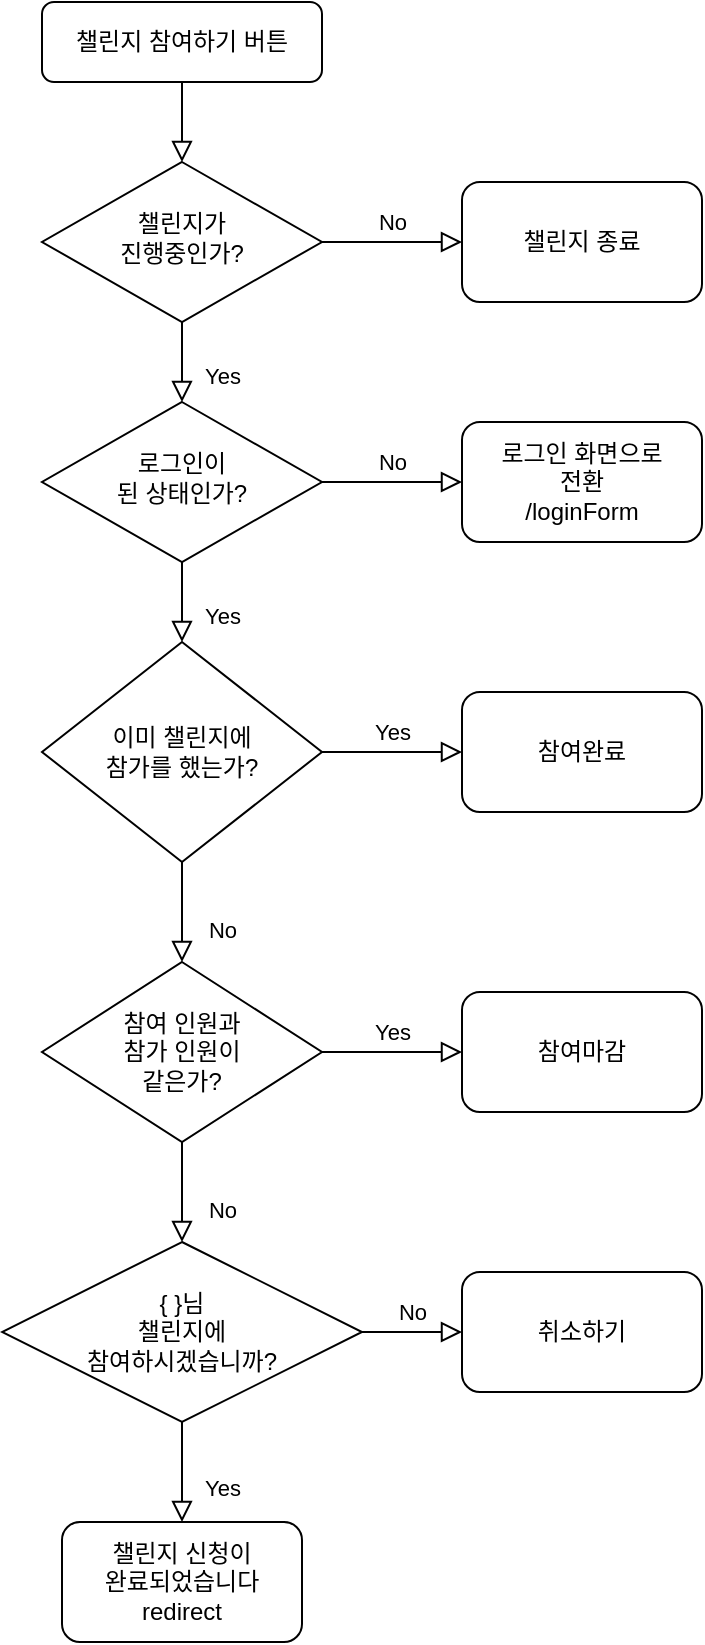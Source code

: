 <mxfile version="22.1.12" type="github" pages="5">
  <diagram id="C5RBs43oDa-KdzZeNtuy" name="chg_join">
    <mxGraphModel dx="698" dy="772" grid="1" gridSize="10" guides="1" tooltips="1" connect="1" arrows="1" fold="1" page="1" pageScale="1" pageWidth="827" pageHeight="1169" math="0" shadow="0">
      <root>
        <mxCell id="WIyWlLk6GJQsqaUBKTNV-0" />
        <mxCell id="WIyWlLk6GJQsqaUBKTNV-1" parent="WIyWlLk6GJQsqaUBKTNV-0" />
        <mxCell id="WIyWlLk6GJQsqaUBKTNV-3" value="챌린지 참여하기 버튼" style="rounded=1;whiteSpace=wrap;html=1;fontSize=12;glass=0;strokeWidth=1;shadow=0;" parent="WIyWlLk6GJQsqaUBKTNV-1" vertex="1">
          <mxGeometry x="30" y="10" width="140" height="40" as="geometry" />
        </mxCell>
        <mxCell id="WIyWlLk6GJQsqaUBKTNV-8" value="Yes" style="rounded=0;html=1;jettySize=auto;orthogonalLoop=1;fontSize=11;endArrow=block;endFill=0;endSize=8;strokeWidth=1;shadow=0;labelBackgroundColor=none;edgeStyle=orthogonalEdgeStyle;entryX=0.5;entryY=0;entryDx=0;entryDy=0;" parent="WIyWlLk6GJQsqaUBKTNV-1" source="WIyWlLk6GJQsqaUBKTNV-10" target="vuwhMTFFF2uoq4JRRtlt-0" edge="1">
          <mxGeometry x="0.333" y="20" relative="1" as="geometry">
            <mxPoint as="offset" />
            <mxPoint x="100" y="350" as="targetPoint" />
          </mxGeometry>
        </mxCell>
        <mxCell id="WIyWlLk6GJQsqaUBKTNV-9" value="No" style="edgeStyle=orthogonalEdgeStyle;rounded=0;html=1;jettySize=auto;orthogonalLoop=1;fontSize=11;endArrow=block;endFill=0;endSize=8;strokeWidth=1;shadow=0;labelBackgroundColor=none;" parent="WIyWlLk6GJQsqaUBKTNV-1" source="WIyWlLk6GJQsqaUBKTNV-10" target="WIyWlLk6GJQsqaUBKTNV-12" edge="1">
          <mxGeometry y="10" relative="1" as="geometry">
            <mxPoint as="offset" />
          </mxGeometry>
        </mxCell>
        <mxCell id="WIyWlLk6GJQsqaUBKTNV-10" value="로그인이&lt;br&gt;된 상태인가?" style="rhombus;whiteSpace=wrap;html=1;shadow=0;fontFamily=Helvetica;fontSize=12;align=center;strokeWidth=1;spacing=6;spacingTop=-4;" parent="WIyWlLk6GJQsqaUBKTNV-1" vertex="1">
          <mxGeometry x="30" y="210" width="140" height="80" as="geometry" />
        </mxCell>
        <mxCell id="WIyWlLk6GJQsqaUBKTNV-12" value="로그인 화면으로&lt;br&gt;전환&lt;br&gt;/loginForm" style="rounded=1;whiteSpace=wrap;html=1;fontSize=12;glass=0;strokeWidth=1;shadow=0;" parent="WIyWlLk6GJQsqaUBKTNV-1" vertex="1">
          <mxGeometry x="240" y="220" width="120" height="60" as="geometry" />
        </mxCell>
        <mxCell id="vuwhMTFFF2uoq4JRRtlt-0" value="이미 챌린지에&lt;br&gt;참가를 했는가?" style="rhombus;whiteSpace=wrap;html=1;" parent="WIyWlLk6GJQsqaUBKTNV-1" vertex="1">
          <mxGeometry x="30" y="330" width="140" height="110" as="geometry" />
        </mxCell>
        <mxCell id="vuwhMTFFF2uoq4JRRtlt-1" value="Yes" style="edgeStyle=orthogonalEdgeStyle;rounded=0;html=1;jettySize=auto;orthogonalLoop=1;fontSize=11;endArrow=block;endFill=0;endSize=8;strokeWidth=1;shadow=0;labelBackgroundColor=none;exitX=1;exitY=0.5;exitDx=0;exitDy=0;" parent="WIyWlLk6GJQsqaUBKTNV-1" source="vuwhMTFFF2uoq4JRRtlt-0" target="vuwhMTFFF2uoq4JRRtlt-2" edge="1">
          <mxGeometry y="10" relative="1" as="geometry">
            <mxPoint as="offset" />
            <mxPoint x="210" y="385" as="sourcePoint" />
          </mxGeometry>
        </mxCell>
        <mxCell id="vuwhMTFFF2uoq4JRRtlt-2" value="참여완료" style="rounded=1;whiteSpace=wrap;html=1;fontSize=12;glass=0;strokeWidth=1;shadow=0;" parent="WIyWlLk6GJQsqaUBKTNV-1" vertex="1">
          <mxGeometry x="240" y="355" width="120" height="60" as="geometry" />
        </mxCell>
        <mxCell id="vuwhMTFFF2uoq4JRRtlt-3" value="참여 인원과&lt;br&gt;참가 인원이&lt;br&gt;같은가?" style="rhombus;whiteSpace=wrap;html=1;" parent="WIyWlLk6GJQsqaUBKTNV-1" vertex="1">
          <mxGeometry x="30" y="490" width="140" height="90" as="geometry" />
        </mxCell>
        <mxCell id="vuwhMTFFF2uoq4JRRtlt-4" value="No" style="rounded=0;html=1;jettySize=auto;orthogonalLoop=1;fontSize=11;endArrow=block;endFill=0;endSize=8;strokeWidth=1;shadow=0;labelBackgroundColor=none;edgeStyle=orthogonalEdgeStyle;exitX=0.5;exitY=1;exitDx=0;exitDy=0;entryX=0.5;entryY=0;entryDx=0;entryDy=0;" parent="WIyWlLk6GJQsqaUBKTNV-1" source="vuwhMTFFF2uoq4JRRtlt-0" target="vuwhMTFFF2uoq4JRRtlt-3" edge="1">
          <mxGeometry x="0.333" y="20" relative="1" as="geometry">
            <mxPoint as="offset" />
            <mxPoint x="169.52" y="420" as="sourcePoint" />
            <mxPoint x="130" y="480" as="targetPoint" />
          </mxGeometry>
        </mxCell>
        <mxCell id="vuwhMTFFF2uoq4JRRtlt-5" value="Yes" style="edgeStyle=orthogonalEdgeStyle;rounded=0;html=1;jettySize=auto;orthogonalLoop=1;fontSize=11;endArrow=block;endFill=0;endSize=8;strokeWidth=1;shadow=0;labelBackgroundColor=none;exitX=1;exitY=0.5;exitDx=0;exitDy=0;" parent="WIyWlLk6GJQsqaUBKTNV-1" source="vuwhMTFFF2uoq4JRRtlt-3" target="vuwhMTFFF2uoq4JRRtlt-6" edge="1">
          <mxGeometry y="10" relative="1" as="geometry">
            <mxPoint as="offset" />
            <mxPoint x="210" y="535" as="sourcePoint" />
          </mxGeometry>
        </mxCell>
        <mxCell id="vuwhMTFFF2uoq4JRRtlt-6" value="참여마감" style="rounded=1;whiteSpace=wrap;html=1;fontSize=12;glass=0;strokeWidth=1;shadow=0;" parent="WIyWlLk6GJQsqaUBKTNV-1" vertex="1">
          <mxGeometry x="240" y="505" width="120" height="60" as="geometry" />
        </mxCell>
        <mxCell id="vuwhMTFFF2uoq4JRRtlt-7" value="No" style="rounded=0;html=1;jettySize=auto;orthogonalLoop=1;fontSize=11;endArrow=block;endFill=0;endSize=8;strokeWidth=1;shadow=0;labelBackgroundColor=none;edgeStyle=orthogonalEdgeStyle;exitX=0.5;exitY=1;exitDx=0;exitDy=0;entryX=0.5;entryY=0;entryDx=0;entryDy=0;" parent="WIyWlLk6GJQsqaUBKTNV-1" source="vuwhMTFFF2uoq4JRRtlt-3" target="vuwhMTFFF2uoq4JRRtlt-8" edge="1">
          <mxGeometry x="0.333" y="20" relative="1" as="geometry">
            <mxPoint as="offset" />
            <mxPoint x="100" y="580" as="sourcePoint" />
            <mxPoint x="130" y="620" as="targetPoint" />
          </mxGeometry>
        </mxCell>
        <mxCell id="vuwhMTFFF2uoq4JRRtlt-8" value="{ }님&lt;br&gt;챌린지에 &lt;br&gt;참여하시겠습니까?" style="rhombus;whiteSpace=wrap;html=1;" parent="WIyWlLk6GJQsqaUBKTNV-1" vertex="1">
          <mxGeometry x="10" y="630" width="180" height="90" as="geometry" />
        </mxCell>
        <mxCell id="vuwhMTFFF2uoq4JRRtlt-10" value="No" style="edgeStyle=orthogonalEdgeStyle;rounded=0;html=1;jettySize=auto;orthogonalLoop=1;fontSize=11;endArrow=block;endFill=0;endSize=8;strokeWidth=1;shadow=0;labelBackgroundColor=none;exitX=1;exitY=0.5;exitDx=0;exitDy=0;" parent="WIyWlLk6GJQsqaUBKTNV-1" source="vuwhMTFFF2uoq4JRRtlt-8" target="vuwhMTFFF2uoq4JRRtlt-11" edge="1">
          <mxGeometry y="10" relative="1" as="geometry">
            <mxPoint as="offset" />
            <mxPoint x="190" y="675" as="sourcePoint" />
          </mxGeometry>
        </mxCell>
        <mxCell id="vuwhMTFFF2uoq4JRRtlt-11" value="취소하기" style="rounded=1;whiteSpace=wrap;html=1;fontSize=12;glass=0;strokeWidth=1;shadow=0;" parent="WIyWlLk6GJQsqaUBKTNV-1" vertex="1">
          <mxGeometry x="240" y="645" width="120" height="60" as="geometry" />
        </mxCell>
        <mxCell id="vuwhMTFFF2uoq4JRRtlt-14" value="Yes" style="rounded=0;html=1;jettySize=auto;orthogonalLoop=1;fontSize=11;endArrow=block;endFill=0;endSize=8;strokeWidth=1;shadow=0;labelBackgroundColor=none;edgeStyle=orthogonalEdgeStyle;exitX=0.5;exitY=1;exitDx=0;exitDy=0;entryX=0.5;entryY=0;entryDx=0;entryDy=0;" parent="WIyWlLk6GJQsqaUBKTNV-1" source="vuwhMTFFF2uoq4JRRtlt-8" edge="1">
          <mxGeometry x="0.333" y="20" relative="1" as="geometry">
            <mxPoint as="offset" />
            <mxPoint x="100" y="720" as="sourcePoint" />
            <mxPoint x="100" y="770" as="targetPoint" />
          </mxGeometry>
        </mxCell>
        <mxCell id="vuwhMTFFF2uoq4JRRtlt-18" value="챌린지 신청이&lt;br&gt;완료되었습니다&lt;br&gt;redirect" style="rounded=1;whiteSpace=wrap;html=1;fontSize=12;glass=0;strokeWidth=1;shadow=0;" parent="WIyWlLk6GJQsqaUBKTNV-1" vertex="1">
          <mxGeometry x="40" y="770" width="120" height="60" as="geometry" />
        </mxCell>
        <mxCell id="S38nC0Vbi5z_dns6dbNj-0" value="" style="rounded=0;html=1;jettySize=auto;orthogonalLoop=1;fontSize=11;endArrow=block;endFill=0;endSize=8;strokeWidth=1;shadow=0;labelBackgroundColor=none;edgeStyle=orthogonalEdgeStyle;exitX=0.5;exitY=1;exitDx=0;exitDy=0;" parent="WIyWlLk6GJQsqaUBKTNV-1" source="WIyWlLk6GJQsqaUBKTNV-3" target="S38nC0Vbi5z_dns6dbNj-2" edge="1">
          <mxGeometry y="20" relative="1" as="geometry">
            <mxPoint as="offset" />
            <mxPoint x="100" y="60" as="sourcePoint" />
          </mxGeometry>
        </mxCell>
        <mxCell id="S38nC0Vbi5z_dns6dbNj-1" value="No" style="edgeStyle=orthogonalEdgeStyle;rounded=0;html=1;jettySize=auto;orthogonalLoop=1;fontSize=11;endArrow=block;endFill=0;endSize=8;strokeWidth=1;shadow=0;labelBackgroundColor=none;" parent="WIyWlLk6GJQsqaUBKTNV-1" source="S38nC0Vbi5z_dns6dbNj-2" target="S38nC0Vbi5z_dns6dbNj-3" edge="1">
          <mxGeometry y="10" relative="1" as="geometry">
            <mxPoint as="offset" />
          </mxGeometry>
        </mxCell>
        <mxCell id="S38nC0Vbi5z_dns6dbNj-2" value="챌린지가&lt;br&gt;진행중인가?" style="rhombus;whiteSpace=wrap;html=1;shadow=0;fontFamily=Helvetica;fontSize=12;align=center;strokeWidth=1;spacing=6;spacingTop=-4;" parent="WIyWlLk6GJQsqaUBKTNV-1" vertex="1">
          <mxGeometry x="30" y="90" width="140" height="80" as="geometry" />
        </mxCell>
        <mxCell id="S38nC0Vbi5z_dns6dbNj-3" value="챌린지 종료" style="rounded=1;whiteSpace=wrap;html=1;fontSize=12;glass=0;strokeWidth=1;shadow=0;" parent="WIyWlLk6GJQsqaUBKTNV-1" vertex="1">
          <mxGeometry x="240" y="100" width="120" height="60" as="geometry" />
        </mxCell>
        <mxCell id="S38nC0Vbi5z_dns6dbNj-8" value="Yes" style="rounded=0;html=1;jettySize=auto;orthogonalLoop=1;fontSize=11;endArrow=block;endFill=0;endSize=8;strokeWidth=1;shadow=0;labelBackgroundColor=none;edgeStyle=orthogonalEdgeStyle;entryX=0.5;entryY=0;entryDx=0;entryDy=0;exitX=0.5;exitY=1;exitDx=0;exitDy=0;" parent="WIyWlLk6GJQsqaUBKTNV-1" source="S38nC0Vbi5z_dns6dbNj-2" target="WIyWlLk6GJQsqaUBKTNV-10" edge="1">
          <mxGeometry x="0.333" y="20" relative="1" as="geometry">
            <mxPoint as="offset" />
            <mxPoint x="140" y="210" as="targetPoint" />
            <mxPoint x="140" y="170" as="sourcePoint" />
          </mxGeometry>
        </mxCell>
      </root>
    </mxGraphModel>
  </diagram>
  <diagram id="MYv2Npn0PD4G_FqVCndk" name="chg_pick">
    <mxGraphModel dx="712" dy="786" grid="1" gridSize="10" guides="1" tooltips="1" connect="1" arrows="1" fold="1" page="1" pageScale="1" pageWidth="827" pageHeight="1169" math="0" shadow="0">
      <root>
        <mxCell id="0" />
        <mxCell id="1" parent="0" />
        <mxCell id="czdfkEhKWuVoi-PsAcB1-1" value="찜하기 버튼" style="rounded=1;whiteSpace=wrap;html=1;" parent="1" vertex="1">
          <mxGeometry x="40" y="20" width="120" height="60" as="geometry" />
        </mxCell>
        <mxCell id="czdfkEhKWuVoi-PsAcB1-2" value="" style="rounded=0;html=1;jettySize=auto;orthogonalLoop=1;fontSize=11;endArrow=block;endFill=0;endSize=8;strokeWidth=1;shadow=0;labelBackgroundColor=none;edgeStyle=orthogonalEdgeStyle;exitX=0.5;exitY=1;exitDx=0;exitDy=0;" parent="1" source="czdfkEhKWuVoi-PsAcB1-1" target="czdfkEhKWuVoi-PsAcB1-4" edge="1">
          <mxGeometry y="20" relative="1" as="geometry">
            <mxPoint as="offset" />
            <mxPoint x="100" y="100" as="sourcePoint" />
          </mxGeometry>
        </mxCell>
        <mxCell id="czdfkEhKWuVoi-PsAcB1-3" value="No" style="edgeStyle=orthogonalEdgeStyle;rounded=0;html=1;jettySize=auto;orthogonalLoop=1;fontSize=11;endArrow=block;endFill=0;endSize=8;strokeWidth=1;shadow=0;labelBackgroundColor=none;" parent="1" source="czdfkEhKWuVoi-PsAcB1-4" target="czdfkEhKWuVoi-PsAcB1-5" edge="1">
          <mxGeometry y="10" relative="1" as="geometry">
            <mxPoint as="offset" />
          </mxGeometry>
        </mxCell>
        <mxCell id="czdfkEhKWuVoi-PsAcB1-4" value="로그인이&lt;br&gt;된 상태인가?" style="rhombus;whiteSpace=wrap;html=1;shadow=0;fontFamily=Helvetica;fontSize=12;align=center;strokeWidth=1;spacing=6;spacingTop=-4;" parent="1" vertex="1">
          <mxGeometry x="30" y="120" width="140" height="80" as="geometry" />
        </mxCell>
        <mxCell id="czdfkEhKWuVoi-PsAcB1-5" value="로그인 화면으로&lt;br&gt;전환&lt;br&gt;/loginForm" style="rounded=1;whiteSpace=wrap;html=1;fontSize=12;glass=0;strokeWidth=1;shadow=0;" parent="1" vertex="1">
          <mxGeometry x="224" y="130" width="120" height="60" as="geometry" />
        </mxCell>
        <mxCell id="czdfkEhKWuVoi-PsAcB1-10" value="찜하기 이력이&lt;br&gt;있는가?" style="rhombus;whiteSpace=wrap;html=1;shadow=0;fontFamily=Helvetica;fontSize=12;align=center;strokeWidth=1;spacing=6;spacingTop=-4;" parent="1" vertex="1">
          <mxGeometry x="30" y="240" width="140" height="80" as="geometry" />
        </mxCell>
        <mxCell id="czdfkEhKWuVoi-PsAcB1-11" value="No" style="rounded=0;html=1;jettySize=auto;orthogonalLoop=1;fontSize=11;endArrow=block;endFill=0;endSize=8;strokeWidth=1;shadow=0;labelBackgroundColor=none;edgeStyle=orthogonalEdgeStyle;entryX=0.5;entryY=0;entryDx=0;entryDy=0;exitX=0.5;exitY=1;exitDx=0;exitDy=0;" parent="1" target="czdfkEhKWuVoi-PsAcB1-10" edge="1">
          <mxGeometry x="0.333" y="20" relative="1" as="geometry">
            <mxPoint as="offset" />
            <mxPoint x="99.77" y="240" as="targetPoint" />
            <mxPoint x="100" y="200" as="sourcePoint" />
          </mxGeometry>
        </mxCell>
        <mxCell id="czdfkEhKWuVoi-PsAcB1-12" value="Yes" style="edgeStyle=orthogonalEdgeStyle;rounded=0;html=1;jettySize=auto;orthogonalLoop=1;fontSize=11;endArrow=block;endFill=0;endSize=8;strokeWidth=1;shadow=0;labelBackgroundColor=none;exitX=1;exitY=0.5;exitDx=0;exitDy=0;entryX=0;entryY=0.5;entryDx=0;entryDy=0;" parent="1" source="czdfkEhKWuVoi-PsAcB1-10" target="czdfkEhKWuVoi-PsAcB1-14" edge="1">
          <mxGeometry y="10" relative="1" as="geometry">
            <mxPoint as="offset" />
            <mxPoint x="180" y="260" as="sourcePoint" />
            <mxPoint x="220" y="280" as="targetPoint" />
          </mxGeometry>
        </mxCell>
        <mxCell id="czdfkEhKWuVoi-PsAcB1-13" value="" style="edgeStyle=orthogonalEdgeStyle;rounded=0;html=1;jettySize=auto;orthogonalLoop=1;fontSize=11;endArrow=block;endFill=0;endSize=8;strokeWidth=1;shadow=0;labelBackgroundColor=none;exitX=1;exitY=0.5;exitDx=0;exitDy=0;entryX=0;entryY=0.5;entryDx=0;entryDy=0;" parent="1" source="czdfkEhKWuVoi-PsAcB1-14" target="czdfkEhKWuVoi-PsAcB1-15" edge="1">
          <mxGeometry y="10" relative="1" as="geometry">
            <mxPoint as="offset" />
            <mxPoint x="360" y="280" as="sourcePoint" />
            <mxPoint x="370" y="310" as="targetPoint" />
          </mxGeometry>
        </mxCell>
        <mxCell id="czdfkEhKWuVoi-PsAcB1-14" value="찜하기 취소" style="rounded=1;whiteSpace=wrap;html=1;fontSize=12;glass=0;strokeWidth=1;shadow=0;" parent="1" vertex="1">
          <mxGeometry x="224" y="250" width="120" height="60" as="geometry" />
        </mxCell>
        <mxCell id="czdfkEhKWuVoi-PsAcB1-15" value="btn-outline-dark" style="rounded=1;whiteSpace=wrap;html=1;fontSize=12;glass=0;strokeWidth=1;shadow=0;" parent="1" vertex="1">
          <mxGeometry x="400" y="250" width="120" height="60" as="geometry" />
        </mxCell>
        <mxCell id="czdfkEhKWuVoi-PsAcB1-16" value="No" style="rounded=0;html=1;jettySize=auto;orthogonalLoop=1;fontSize=11;endArrow=block;endFill=0;endSize=8;strokeWidth=1;shadow=0;labelBackgroundColor=none;edgeStyle=orthogonalEdgeStyle;entryX=0.5;entryY=0;entryDx=0;entryDy=0;exitX=0.5;exitY=1;exitDx=0;exitDy=0;" parent="1" source="czdfkEhKWuVoi-PsAcB1-10" edge="1">
          <mxGeometry x="0.333" y="20" relative="1" as="geometry">
            <mxPoint as="offset" />
            <mxPoint x="100" y="360" as="targetPoint" />
            <mxPoint x="80" y="330" as="sourcePoint" />
          </mxGeometry>
        </mxCell>
        <mxCell id="czdfkEhKWuVoi-PsAcB1-17" value="찜하기 등록" style="rounded=1;whiteSpace=wrap;html=1;fontSize=12;glass=0;strokeWidth=1;shadow=0;" parent="1" vertex="1">
          <mxGeometry x="40" y="360" width="120" height="60" as="geometry" />
        </mxCell>
        <mxCell id="czdfkEhKWuVoi-PsAcB1-18" value="" style="rounded=0;html=1;jettySize=auto;orthogonalLoop=1;fontSize=11;endArrow=block;endFill=0;endSize=8;strokeWidth=1;shadow=0;labelBackgroundColor=none;edgeStyle=orthogonalEdgeStyle;entryX=0.5;entryY=0;entryDx=0;entryDy=0;exitX=0.5;exitY=1;exitDx=0;exitDy=0;" parent="1" source="czdfkEhKWuVoi-PsAcB1-17" edge="1">
          <mxGeometry x="0.342" y="20" relative="1" as="geometry">
            <mxPoint as="offset" />
            <mxPoint x="100" y="460" as="targetPoint" />
            <mxPoint x="90" y="430" as="sourcePoint" />
          </mxGeometry>
        </mxCell>
        <mxCell id="czdfkEhKWuVoi-PsAcB1-19" value="&lt;pre style=&quot;box-sizing: border-box; font-family: var(--bs-font-monospace); font-size: 0.875em; direction: ltr; unicode-bidi: bidi-override; margin-top: 0.65rem; margin-bottom: 0.65rem; overflow: auto; padding: 0px; background-color: transparent; border: 0px; color: rgb(33, 37, 41); text-align: start;&quot; class=&quot;chroma&quot; tabindex=&quot;0&quot;&gt;&lt;code style=&quot;box-sizing: border-box; font-family: var(--bs-font-monospace); font-size: inherit; direction: ltr; unicode-bidi: bidi-override; overflow-wrap: normal; word-break: normal;&quot; data-lang=&quot;html&quot; class=&quot;language-html&quot;&gt;btn-dark&lt;/code&gt;&lt;/pre&gt;" style="rounded=1;whiteSpace=wrap;html=1;fontSize=12;glass=0;strokeWidth=1;shadow=0;" parent="1" vertex="1">
          <mxGeometry x="40" y="460" width="120" height="60" as="geometry" />
        </mxCell>
      </root>
    </mxGraphModel>
  </diagram>
  <diagram id="VA9xofnsht08dgtpcGKq" name="follow">
    <mxGraphModel dx="1660" dy="774" grid="1" gridSize="10" guides="1" tooltips="1" connect="1" arrows="1" fold="1" page="1" pageScale="1" pageWidth="827" pageHeight="1169" math="0" shadow="0">
      <root>
        <mxCell id="0" />
        <mxCell id="1" parent="0" />
        <mxCell id="lFOHaIZgNa26gFKQfTDG-1" value="팔로우 버튼" style="rounded=1;whiteSpace=wrap;html=1;" parent="1" vertex="1">
          <mxGeometry x="40" y="20" width="120" height="60" as="geometry" />
        </mxCell>
        <mxCell id="g8-kzpMb3t2HkS-5e6lQ-1" value="" style="rounded=0;html=1;jettySize=auto;orthogonalLoop=1;fontSize=11;endArrow=block;endFill=0;endSize=8;strokeWidth=1;shadow=0;labelBackgroundColor=none;edgeStyle=orthogonalEdgeStyle;exitX=0.5;exitY=1;exitDx=0;exitDy=0;" parent="1" source="lFOHaIZgNa26gFKQfTDG-1" target="g8-kzpMb3t2HkS-5e6lQ-3" edge="1">
          <mxGeometry y="20" relative="1" as="geometry">
            <mxPoint as="offset" />
            <mxPoint x="100" y="100" as="sourcePoint" />
          </mxGeometry>
        </mxCell>
        <mxCell id="g8-kzpMb3t2HkS-5e6lQ-2" value="No" style="edgeStyle=orthogonalEdgeStyle;rounded=0;html=1;jettySize=auto;orthogonalLoop=1;fontSize=11;endArrow=block;endFill=0;endSize=8;strokeWidth=1;shadow=0;labelBackgroundColor=none;" parent="1" source="g8-kzpMb3t2HkS-5e6lQ-3" target="g8-kzpMb3t2HkS-5e6lQ-4" edge="1">
          <mxGeometry y="10" relative="1" as="geometry">
            <mxPoint as="offset" />
          </mxGeometry>
        </mxCell>
        <mxCell id="g8-kzpMb3t2HkS-5e6lQ-3" value="로그인이&lt;br&gt;된 상태인가?" style="rhombus;whiteSpace=wrap;html=1;shadow=0;fontFamily=Helvetica;fontSize=12;align=center;strokeWidth=1;spacing=6;spacingTop=-4;" parent="1" vertex="1">
          <mxGeometry x="30" y="120" width="140" height="80" as="geometry" />
        </mxCell>
        <mxCell id="g8-kzpMb3t2HkS-5e6lQ-4" value="로그인 화면으로&lt;br&gt;전환&lt;br&gt;/loginForm" style="rounded=1;whiteSpace=wrap;html=1;fontSize=12;glass=0;strokeWidth=1;shadow=0;" parent="1" vertex="1">
          <mxGeometry x="224" y="130" width="120" height="60" as="geometry" />
        </mxCell>
        <mxCell id="gbJg4SNyb8r7ORdpJdAq-1" value="Yes" style="rounded=0;html=1;jettySize=auto;orthogonalLoop=1;fontSize=11;endArrow=block;endFill=0;endSize=8;strokeWidth=1;shadow=0;labelBackgroundColor=none;edgeStyle=orthogonalEdgeStyle;entryX=0.5;entryY=0;entryDx=0;entryDy=0;exitX=0.5;exitY=1;exitDx=0;exitDy=0;" parent="1" source="g8-kzpMb3t2HkS-5e6lQ-3" target="gbJg4SNyb8r7ORdpJdAq-2" edge="1">
          <mxGeometry x="0.333" y="20" relative="1" as="geometry">
            <mxPoint as="offset" />
            <mxPoint x="99.77" y="240" as="targetPoint" />
            <mxPoint x="50" y="211" as="sourcePoint" />
          </mxGeometry>
        </mxCell>
        <mxCell id="gbJg4SNyb8r7ORdpJdAq-2" value="자신의 계정인가?" style="rhombus;whiteSpace=wrap;html=1;shadow=0;fontFamily=Helvetica;fontSize=12;align=center;strokeWidth=1;spacing=6;spacingTop=-4;" parent="1" vertex="1">
          <mxGeometry x="30" y="240" width="140" height="80" as="geometry" />
        </mxCell>
        <mxCell id="gbJg4SNyb8r7ORdpJdAq-3" value="Yes" style="edgeStyle=orthogonalEdgeStyle;rounded=0;html=1;jettySize=auto;orthogonalLoop=1;fontSize=11;endArrow=block;endFill=0;endSize=8;strokeWidth=1;shadow=0;labelBackgroundColor=none;" parent="1" source="gbJg4SNyb8r7ORdpJdAq-2" target="gbJg4SNyb8r7ORdpJdAq-4" edge="1">
          <mxGeometry y="10" relative="1" as="geometry">
            <mxPoint as="offset" />
          </mxGeometry>
        </mxCell>
        <mxCell id="gbJg4SNyb8r7ORdpJdAq-4" value="팔로우 안 됨" style="rounded=1;whiteSpace=wrap;html=1;fontSize=12;glass=0;strokeWidth=1;shadow=0;" parent="1" vertex="1">
          <mxGeometry x="224" y="250" width="120" height="60" as="geometry" />
        </mxCell>
        <mxCell id="gbJg4SNyb8r7ORdpJdAq-5" value="팔로우 이력이&lt;br&gt;있는가?" style="rhombus;whiteSpace=wrap;html=1;shadow=0;fontFamily=Helvetica;fontSize=12;align=center;strokeWidth=1;spacing=6;spacingTop=-4;" parent="1" vertex="1">
          <mxGeometry x="30" y="360" width="140" height="80" as="geometry" />
        </mxCell>
        <mxCell id="gbJg4SNyb8r7ORdpJdAq-6" value="No" style="rounded=0;html=1;jettySize=auto;orthogonalLoop=1;fontSize=11;endArrow=block;endFill=0;endSize=8;strokeWidth=1;shadow=0;labelBackgroundColor=none;edgeStyle=orthogonalEdgeStyle;entryX=0.5;entryY=0;entryDx=0;entryDy=0;exitX=0.5;exitY=1;exitDx=0;exitDy=0;" parent="1" source="gbJg4SNyb8r7ORdpJdAq-2" target="gbJg4SNyb8r7ORdpJdAq-5" edge="1">
          <mxGeometry x="0.333" y="20" relative="1" as="geometry">
            <mxPoint as="offset" />
            <mxPoint x="99.77" y="360" as="targetPoint" />
            <mxPoint x="80" y="330" as="sourcePoint" />
          </mxGeometry>
        </mxCell>
        <mxCell id="gbJg4SNyb8r7ORdpJdAq-7" value="Yes" style="edgeStyle=orthogonalEdgeStyle;rounded=0;html=1;jettySize=auto;orthogonalLoop=1;fontSize=11;endArrow=block;endFill=0;endSize=8;strokeWidth=1;shadow=0;labelBackgroundColor=none;exitX=1;exitY=0.5;exitDx=0;exitDy=0;entryX=0;entryY=0.5;entryDx=0;entryDy=0;" parent="1" source="gbJg4SNyb8r7ORdpJdAq-5" target="gbJg4SNyb8r7ORdpJdAq-12" edge="1">
          <mxGeometry y="10" relative="1" as="geometry">
            <mxPoint as="offset" />
            <mxPoint x="180" y="380" as="sourcePoint" />
            <mxPoint x="220" y="400" as="targetPoint" />
          </mxGeometry>
        </mxCell>
        <mxCell id="gbJg4SNyb8r7ORdpJdAq-10" value="" style="edgeStyle=orthogonalEdgeStyle;rounded=0;html=1;jettySize=auto;orthogonalLoop=1;fontSize=11;endArrow=block;endFill=0;endSize=8;strokeWidth=1;shadow=0;labelBackgroundColor=none;exitX=1;exitY=0.5;exitDx=0;exitDy=0;entryX=0;entryY=0.5;entryDx=0;entryDy=0;" parent="1" source="gbJg4SNyb8r7ORdpJdAq-12" target="gbJg4SNyb8r7ORdpJdAq-13" edge="1">
          <mxGeometry y="10" relative="1" as="geometry">
            <mxPoint as="offset" />
            <mxPoint x="360" y="400" as="sourcePoint" />
            <mxPoint x="370" y="430" as="targetPoint" />
          </mxGeometry>
        </mxCell>
        <mxCell id="gbJg4SNyb8r7ORdpJdAq-12" value="팔로우 취소" style="rounded=1;whiteSpace=wrap;html=1;fontSize=12;glass=0;strokeWidth=1;shadow=0;" parent="1" vertex="1">
          <mxGeometry x="224" y="370" width="120" height="60" as="geometry" />
        </mxCell>
        <mxCell id="gbJg4SNyb8r7ORdpJdAq-13" value="btn-danger&lt;br&gt;&#39;팔로우&#39;" style="rounded=1;whiteSpace=wrap;html=1;fontSize=12;glass=0;strokeWidth=1;shadow=0;" parent="1" vertex="1">
          <mxGeometry x="400" y="370" width="120" height="60" as="geometry" />
        </mxCell>
        <mxCell id="gbJg4SNyb8r7ORdpJdAq-14" value="No" style="rounded=0;html=1;jettySize=auto;orthogonalLoop=1;fontSize=11;endArrow=block;endFill=0;endSize=8;strokeWidth=1;shadow=0;labelBackgroundColor=none;edgeStyle=orthogonalEdgeStyle;entryX=0.5;entryY=0;entryDx=0;entryDy=0;exitX=0.5;exitY=1;exitDx=0;exitDy=0;" parent="1" source="gbJg4SNyb8r7ORdpJdAq-5" edge="1">
          <mxGeometry x="0.333" y="20" relative="1" as="geometry">
            <mxPoint as="offset" />
            <mxPoint x="100" y="480" as="targetPoint" />
            <mxPoint x="80" y="450" as="sourcePoint" />
          </mxGeometry>
        </mxCell>
        <mxCell id="gbJg4SNyb8r7ORdpJdAq-15" value="팔로우 등록" style="rounded=1;whiteSpace=wrap;html=1;fontSize=12;glass=0;strokeWidth=1;shadow=0;" parent="1" vertex="1">
          <mxGeometry x="40" y="480" width="120" height="60" as="geometry" />
        </mxCell>
        <mxCell id="gbJg4SNyb8r7ORdpJdAq-16" value="" style="rounded=0;html=1;jettySize=auto;orthogonalLoop=1;fontSize=11;endArrow=block;endFill=0;endSize=8;strokeWidth=1;shadow=0;labelBackgroundColor=none;edgeStyle=orthogonalEdgeStyle;entryX=0.5;entryY=0;entryDx=0;entryDy=0;exitX=0.5;exitY=1;exitDx=0;exitDy=0;" parent="1" source="gbJg4SNyb8r7ORdpJdAq-15" edge="1">
          <mxGeometry x="0.342" y="20" relative="1" as="geometry">
            <mxPoint as="offset" />
            <mxPoint x="100" y="580" as="targetPoint" />
            <mxPoint x="90" y="550" as="sourcePoint" />
          </mxGeometry>
        </mxCell>
        <mxCell id="gbJg4SNyb8r7ORdpJdAq-17" value="btn-light&lt;br&gt;&#39;팔로잉&#39;" style="rounded=1;whiteSpace=wrap;html=1;fontSize=12;glass=0;strokeWidth=1;shadow=0;" parent="1" vertex="1">
          <mxGeometry x="40" y="580" width="120" height="60" as="geometry" />
        </mxCell>
      </root>
    </mxGraphModel>
  </diagram>
  <diagram name="follow_matpal" id="0PS7uEi91QGJQAgib4XZ">
    <mxGraphModel dx="968" dy="534" grid="1" gridSize="10" guides="1" tooltips="1" connect="1" arrows="1" fold="1" page="1" pageScale="1" pageWidth="827" pageHeight="1169" math="0" shadow="0">
      <root>
        <mxCell id="Nko2GvN4fMg4P_9KQPJP-0" />
        <mxCell id="Nko2GvN4fMg4P_9KQPJP-1" parent="Nko2GvN4fMg4P_9KQPJP-0" />
        <mxCell id="Nko2GvN4fMg4P_9KQPJP-2" value="팔로우 버튼" style="rounded=1;whiteSpace=wrap;html=1;" vertex="1" parent="Nko2GvN4fMg4P_9KQPJP-1">
          <mxGeometry x="40" y="20" width="120" height="60" as="geometry" />
        </mxCell>
        <mxCell id="Nko2GvN4fMg4P_9KQPJP-7" value="Yes" style="rounded=0;html=1;jettySize=auto;orthogonalLoop=1;fontSize=11;endArrow=block;endFill=0;endSize=8;strokeWidth=1;shadow=0;labelBackgroundColor=none;edgeStyle=orthogonalEdgeStyle;entryX=0.5;entryY=0;entryDx=0;entryDy=0;exitX=0.5;exitY=1;exitDx=0;exitDy=0;" edge="1" parent="Nko2GvN4fMg4P_9KQPJP-1" source="Nko2GvN4fMg4P_9KQPJP-2" target="Nko2GvN4fMg4P_9KQPJP-8">
          <mxGeometry x="0.333" y="20" relative="1" as="geometry">
            <mxPoint as="offset" />
            <mxPoint x="99.77" y="240" as="targetPoint" />
            <mxPoint x="100" y="200" as="sourcePoint" />
          </mxGeometry>
        </mxCell>
        <mxCell id="Nko2GvN4fMg4P_9KQPJP-8" value="A가 B를&lt;br&gt;팔로잉 했는가?" style="rhombus;whiteSpace=wrap;html=1;shadow=0;fontFamily=Helvetica;fontSize=12;align=center;strokeWidth=1;spacing=6;spacingTop=-4;" vertex="1" parent="Nko2GvN4fMg4P_9KQPJP-1">
          <mxGeometry x="30" y="120" width="140" height="80" as="geometry" />
        </mxCell>
        <mxCell id="Nko2GvN4fMg4P_9KQPJP-9" value="No" style="edgeStyle=orthogonalEdgeStyle;rounded=0;html=1;jettySize=auto;orthogonalLoop=1;fontSize=11;endArrow=block;endFill=0;endSize=8;strokeWidth=1;shadow=0;labelBackgroundColor=none;" edge="1" parent="Nko2GvN4fMg4P_9KQPJP-1" source="Nko2GvN4fMg4P_9KQPJP-8" target="Nko2GvN4fMg4P_9KQPJP-10">
          <mxGeometry y="10" relative="1" as="geometry">
            <mxPoint as="offset" />
          </mxGeometry>
        </mxCell>
        <mxCell id="Nko2GvN4fMg4P_9KQPJP-10" value="팔로잉 안함" style="rounded=1;whiteSpace=wrap;html=1;fontSize=12;glass=0;strokeWidth=1;shadow=0;" vertex="1" parent="Nko2GvN4fMg4P_9KQPJP-1">
          <mxGeometry x="224" y="130" width="120" height="60" as="geometry" />
        </mxCell>
        <mxCell id="Nko2GvN4fMg4P_9KQPJP-11" value="B가 A를&lt;br&gt;팔로잉 했는가?" style="rhombus;whiteSpace=wrap;html=1;shadow=0;fontFamily=Helvetica;fontSize=12;align=center;strokeWidth=1;spacing=6;spacingTop=-4;" vertex="1" parent="Nko2GvN4fMg4P_9KQPJP-1">
          <mxGeometry x="30" y="240" width="140" height="80" as="geometry" />
        </mxCell>
        <mxCell id="Nko2GvN4fMg4P_9KQPJP-12" value="Yes" style="rounded=0;html=1;jettySize=auto;orthogonalLoop=1;fontSize=11;endArrow=block;endFill=0;endSize=8;strokeWidth=1;shadow=0;labelBackgroundColor=none;edgeStyle=orthogonalEdgeStyle;entryX=0.5;entryY=0;entryDx=0;entryDy=0;exitX=0.5;exitY=1;exitDx=0;exitDy=0;" edge="1" parent="Nko2GvN4fMg4P_9KQPJP-1" source="Nko2GvN4fMg4P_9KQPJP-8" target="Nko2GvN4fMg4P_9KQPJP-11">
          <mxGeometry x="0.333" y="20" relative="1" as="geometry">
            <mxPoint as="offset" />
            <mxPoint x="99.77" y="240" as="targetPoint" />
            <mxPoint x="80" y="210" as="sourcePoint" />
          </mxGeometry>
        </mxCell>
        <mxCell id="Nko2GvN4fMg4P_9KQPJP-13" value="No" style="edgeStyle=orthogonalEdgeStyle;rounded=0;html=1;jettySize=auto;orthogonalLoop=1;fontSize=11;endArrow=block;endFill=0;endSize=8;strokeWidth=1;shadow=0;labelBackgroundColor=none;exitX=1;exitY=0.5;exitDx=0;exitDy=0;entryX=0;entryY=0.5;entryDx=0;entryDy=0;" edge="1" parent="Nko2GvN4fMg4P_9KQPJP-1" source="Nko2GvN4fMg4P_9KQPJP-11" target="Nko2GvN4fMg4P_9KQPJP-15">
          <mxGeometry y="10" relative="1" as="geometry">
            <mxPoint as="offset" />
            <mxPoint x="180" y="260" as="sourcePoint" />
            <mxPoint x="220" y="280" as="targetPoint" />
          </mxGeometry>
        </mxCell>
        <mxCell id="Nko2GvN4fMg4P_9KQPJP-15" value="맞팔 아님" style="rounded=1;whiteSpace=wrap;html=1;fontSize=12;glass=0;strokeWidth=1;shadow=0;" vertex="1" parent="Nko2GvN4fMg4P_9KQPJP-1">
          <mxGeometry x="224" y="250" width="120" height="60" as="geometry" />
        </mxCell>
        <mxCell id="Nko2GvN4fMg4P_9KQPJP-17" value="Yes" style="rounded=0;html=1;jettySize=auto;orthogonalLoop=1;fontSize=11;endArrow=block;endFill=0;endSize=8;strokeWidth=1;shadow=0;labelBackgroundColor=none;edgeStyle=orthogonalEdgeStyle;entryX=0.5;entryY=0;entryDx=0;entryDy=0;exitX=0.5;exitY=1;exitDx=0;exitDy=0;" edge="1" parent="Nko2GvN4fMg4P_9KQPJP-1" source="Nko2GvN4fMg4P_9KQPJP-11">
          <mxGeometry x="0.333" y="20" relative="1" as="geometry">
            <mxPoint as="offset" />
            <mxPoint x="100" y="360" as="targetPoint" />
            <mxPoint x="80" y="330" as="sourcePoint" />
          </mxGeometry>
        </mxCell>
        <mxCell id="Nko2GvN4fMg4P_9KQPJP-18" value="맞팔" style="rounded=1;whiteSpace=wrap;html=1;fontSize=12;glass=0;strokeWidth=1;shadow=0;" vertex="1" parent="Nko2GvN4fMg4P_9KQPJP-1">
          <mxGeometry x="40" y="360" width="120" height="60" as="geometry" />
        </mxCell>
      </root>
    </mxGraphModel>
  </diagram>
  <diagram name="like" id="Utw57zu0j31Q6xvV8GcO">
    <mxGraphModel dx="1420" dy="774" grid="1" gridSize="10" guides="1" tooltips="1" connect="1" arrows="1" fold="1" page="1" pageScale="1" pageWidth="827" pageHeight="1169" math="0" shadow="0">
      <root>
        <mxCell id="Ry9bkFaWNE8CPA0BZtVA-0" />
        <mxCell id="Ry9bkFaWNE8CPA0BZtVA-1" parent="Ry9bkFaWNE8CPA0BZtVA-0" />
        <mxCell id="Ry9bkFaWNE8CPA0BZtVA-2" value="좋아요 버튼" style="rounded=1;whiteSpace=wrap;html=1;" parent="Ry9bkFaWNE8CPA0BZtVA-1" vertex="1">
          <mxGeometry x="40" y="20" width="120" height="60" as="geometry" />
        </mxCell>
        <mxCell id="Ry9bkFaWNE8CPA0BZtVA-3" value="" style="rounded=0;html=1;jettySize=auto;orthogonalLoop=1;fontSize=11;endArrow=block;endFill=0;endSize=8;strokeWidth=1;shadow=0;labelBackgroundColor=none;edgeStyle=orthogonalEdgeStyle;exitX=0.5;exitY=1;exitDx=0;exitDy=0;" parent="Ry9bkFaWNE8CPA0BZtVA-1" source="Ry9bkFaWNE8CPA0BZtVA-2" target="Ry9bkFaWNE8CPA0BZtVA-5" edge="1">
          <mxGeometry y="20" relative="1" as="geometry">
            <mxPoint as="offset" />
            <mxPoint x="100" y="100" as="sourcePoint" />
          </mxGeometry>
        </mxCell>
        <mxCell id="Ry9bkFaWNE8CPA0BZtVA-4" value="No" style="edgeStyle=orthogonalEdgeStyle;rounded=0;html=1;jettySize=auto;orthogonalLoop=1;fontSize=11;endArrow=block;endFill=0;endSize=8;strokeWidth=1;shadow=0;labelBackgroundColor=none;" parent="Ry9bkFaWNE8CPA0BZtVA-1" source="Ry9bkFaWNE8CPA0BZtVA-5" target="Ry9bkFaWNE8CPA0BZtVA-6" edge="1">
          <mxGeometry y="10" relative="1" as="geometry">
            <mxPoint as="offset" />
          </mxGeometry>
        </mxCell>
        <mxCell id="Ry9bkFaWNE8CPA0BZtVA-5" value="로그인이&lt;br&gt;된 상태인가?" style="rhombus;whiteSpace=wrap;html=1;shadow=0;fontFamily=Helvetica;fontSize=12;align=center;strokeWidth=1;spacing=6;spacingTop=-4;" parent="Ry9bkFaWNE8CPA0BZtVA-1" vertex="1">
          <mxGeometry x="30" y="120" width="140" height="80" as="geometry" />
        </mxCell>
        <mxCell id="Ry9bkFaWNE8CPA0BZtVA-6" value="로그인 화면으로&lt;br&gt;전환&lt;br&gt;/loginForm" style="rounded=1;whiteSpace=wrap;html=1;fontSize=12;glass=0;strokeWidth=1;shadow=0;" parent="Ry9bkFaWNE8CPA0BZtVA-1" vertex="1">
          <mxGeometry x="224" y="130" width="120" height="60" as="geometry" />
        </mxCell>
        <mxCell id="Ry9bkFaWNE8CPA0BZtVA-7" value="좋아요 이력이&lt;br&gt;있는가?" style="rhombus;whiteSpace=wrap;html=1;shadow=0;fontFamily=Helvetica;fontSize=12;align=center;strokeWidth=1;spacing=6;spacingTop=-4;" parent="Ry9bkFaWNE8CPA0BZtVA-1" vertex="1">
          <mxGeometry x="30" y="240" width="140" height="80" as="geometry" />
        </mxCell>
        <mxCell id="Ry9bkFaWNE8CPA0BZtVA-8" value="No" style="rounded=0;html=1;jettySize=auto;orthogonalLoop=1;fontSize=11;endArrow=block;endFill=0;endSize=8;strokeWidth=1;shadow=0;labelBackgroundColor=none;edgeStyle=orthogonalEdgeStyle;entryX=0.5;entryY=0;entryDx=0;entryDy=0;exitX=0.5;exitY=1;exitDx=0;exitDy=0;" parent="Ry9bkFaWNE8CPA0BZtVA-1" target="Ry9bkFaWNE8CPA0BZtVA-7" edge="1">
          <mxGeometry x="0.333" y="20" relative="1" as="geometry">
            <mxPoint as="offset" />
            <mxPoint x="99.77" y="240" as="targetPoint" />
            <mxPoint x="100" y="200" as="sourcePoint" />
          </mxGeometry>
        </mxCell>
        <mxCell id="Ry9bkFaWNE8CPA0BZtVA-9" value="Yes" style="edgeStyle=orthogonalEdgeStyle;rounded=0;html=1;jettySize=auto;orthogonalLoop=1;fontSize=11;endArrow=block;endFill=0;endSize=8;strokeWidth=1;shadow=0;labelBackgroundColor=none;exitX=1;exitY=0.5;exitDx=0;exitDy=0;entryX=0;entryY=0.5;entryDx=0;entryDy=0;" parent="Ry9bkFaWNE8CPA0BZtVA-1" source="Ry9bkFaWNE8CPA0BZtVA-7" target="Ry9bkFaWNE8CPA0BZtVA-11" edge="1">
          <mxGeometry y="10" relative="1" as="geometry">
            <mxPoint as="offset" />
            <mxPoint x="180" y="260" as="sourcePoint" />
            <mxPoint x="220" y="280" as="targetPoint" />
          </mxGeometry>
        </mxCell>
        <mxCell id="Ry9bkFaWNE8CPA0BZtVA-10" value="" style="edgeStyle=orthogonalEdgeStyle;rounded=0;html=1;jettySize=auto;orthogonalLoop=1;fontSize=11;endArrow=block;endFill=0;endSize=8;strokeWidth=1;shadow=0;labelBackgroundColor=none;exitX=1;exitY=0.5;exitDx=0;exitDy=0;entryX=0;entryY=0.5;entryDx=0;entryDy=0;" parent="Ry9bkFaWNE8CPA0BZtVA-1" source="Ry9bkFaWNE8CPA0BZtVA-11" target="Ry9bkFaWNE8CPA0BZtVA-12" edge="1">
          <mxGeometry y="10" relative="1" as="geometry">
            <mxPoint as="offset" />
            <mxPoint x="360" y="280" as="sourcePoint" />
            <mxPoint x="370" y="310" as="targetPoint" />
          </mxGeometry>
        </mxCell>
        <mxCell id="Ry9bkFaWNE8CPA0BZtVA-11" value="좋아요 취소" style="rounded=1;whiteSpace=wrap;html=1;fontSize=12;glass=0;strokeWidth=1;shadow=0;" parent="Ry9bkFaWNE8CPA0BZtVA-1" vertex="1">
          <mxGeometry x="224" y="250" width="120" height="60" as="geometry" />
        </mxCell>
        <mxCell id="Ry9bkFaWNE8CPA0BZtVA-12" value="heart.png" style="rounded=1;whiteSpace=wrap;html=1;fontSize=12;glass=0;strokeWidth=1;shadow=0;" parent="Ry9bkFaWNE8CPA0BZtVA-1" vertex="1">
          <mxGeometry x="400" y="250" width="120" height="60" as="geometry" />
        </mxCell>
        <mxCell id="Ry9bkFaWNE8CPA0BZtVA-13" value="No" style="rounded=0;html=1;jettySize=auto;orthogonalLoop=1;fontSize=11;endArrow=block;endFill=0;endSize=8;strokeWidth=1;shadow=0;labelBackgroundColor=none;edgeStyle=orthogonalEdgeStyle;entryX=0.5;entryY=0;entryDx=0;entryDy=0;exitX=0.5;exitY=1;exitDx=0;exitDy=0;" parent="Ry9bkFaWNE8CPA0BZtVA-1" source="Ry9bkFaWNE8CPA0BZtVA-7" edge="1">
          <mxGeometry x="0.333" y="20" relative="1" as="geometry">
            <mxPoint as="offset" />
            <mxPoint x="100" y="360" as="targetPoint" />
            <mxPoint x="80" y="330" as="sourcePoint" />
          </mxGeometry>
        </mxCell>
        <mxCell id="Ry9bkFaWNE8CPA0BZtVA-14" value="좋아요 등록" style="rounded=1;whiteSpace=wrap;html=1;fontSize=12;glass=0;strokeWidth=1;shadow=0;" parent="Ry9bkFaWNE8CPA0BZtVA-1" vertex="1">
          <mxGeometry x="40" y="360" width="120" height="60" as="geometry" />
        </mxCell>
        <mxCell id="Ry9bkFaWNE8CPA0BZtVA-15" value="" style="rounded=0;html=1;jettySize=auto;orthogonalLoop=1;fontSize=11;endArrow=block;endFill=0;endSize=8;strokeWidth=1;shadow=0;labelBackgroundColor=none;edgeStyle=orthogonalEdgeStyle;entryX=0.5;entryY=0;entryDx=0;entryDy=0;exitX=0.5;exitY=1;exitDx=0;exitDy=0;" parent="Ry9bkFaWNE8CPA0BZtVA-1" source="Ry9bkFaWNE8CPA0BZtVA-14" edge="1">
          <mxGeometry x="0.342" y="20" relative="1" as="geometry">
            <mxPoint as="offset" />
            <mxPoint x="100" y="460" as="targetPoint" />
            <mxPoint x="90" y="430" as="sourcePoint" />
          </mxGeometry>
        </mxCell>
        <mxCell id="Ry9bkFaWNE8CPA0BZtVA-16" value="&lt;pre style=&quot;box-sizing: border-box; font-family: var(--bs-font-monospace); font-size: 0.875em; direction: ltr; unicode-bidi: bidi-override; margin-top: 0.65rem; margin-bottom: 0.65rem; overflow: auto; padding: 0px; background-color: transparent; border: 0px; color: rgb(33, 37, 41); text-align: start;&quot; class=&quot;chroma&quot; tabindex=&quot;0&quot;&gt;&lt;code style=&quot;box-sizing: border-box; font-family: var(--bs-font-monospace); font-size: inherit; direction: ltr; unicode-bidi: bidi-override; overflow-wrap: normal; word-break: normal;&quot; data-lang=&quot;html&quot; class=&quot;language-html&quot;&gt;heart-fill.png&lt;/code&gt;&lt;/pre&gt;" style="rounded=1;whiteSpace=wrap;html=1;fontSize=12;glass=0;strokeWidth=1;shadow=0;" parent="Ry9bkFaWNE8CPA0BZtVA-1" vertex="1">
          <mxGeometry x="40" y="460" width="120" height="60" as="geometry" />
        </mxCell>
      </root>
    </mxGraphModel>
  </diagram>
</mxfile>

